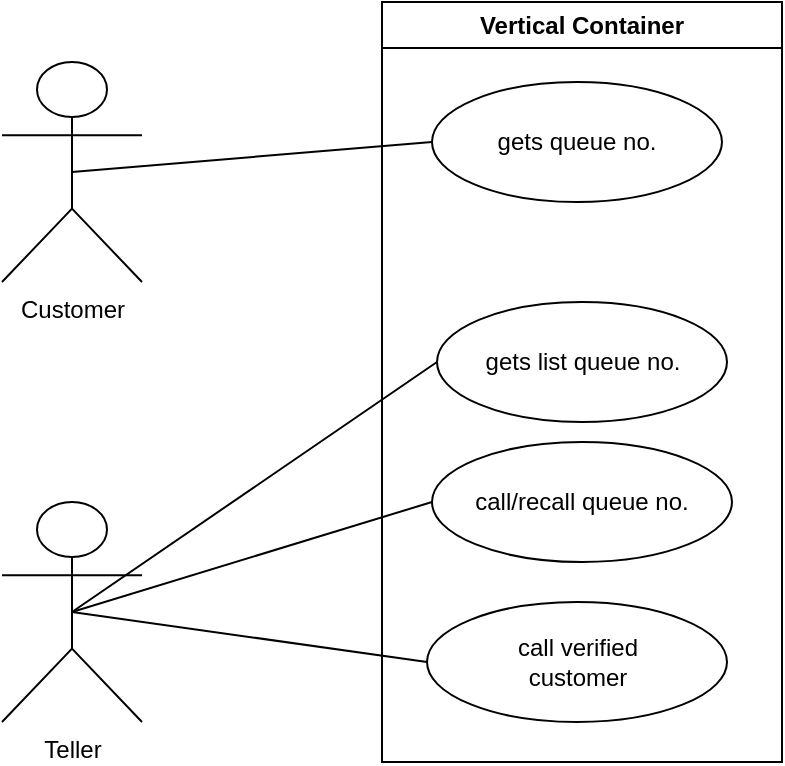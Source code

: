 <mxfile>
    <diagram id="OdcsVANO6rtuficn2RbM" name="Page-1">
        <mxGraphModel dx="797" dy="563" grid="1" gridSize="10" guides="1" tooltips="1" connect="1" arrows="1" fold="1" page="1" pageScale="1" pageWidth="850" pageHeight="1100" math="0" shadow="0">
            <root>
                <mxCell id="0"/>
                <mxCell id="1" parent="0"/>
                <mxCell id="2" value="Customer" style="shape=umlActor;verticalLabelPosition=bottom;verticalAlign=top;html=1;outlineConnect=0;" vertex="1" parent="1">
                    <mxGeometry x="100" y="80" width="70" height="110" as="geometry"/>
                </mxCell>
                <mxCell id="3" value="Teller" style="shape=umlActor;verticalLabelPosition=bottom;verticalAlign=top;html=1;outlineConnect=0;" vertex="1" parent="1">
                    <mxGeometry x="100" y="300" width="70" height="110" as="geometry"/>
                </mxCell>
                <mxCell id="4" value="Vertical Container" style="swimlane;whiteSpace=wrap;html=1;" vertex="1" parent="1">
                    <mxGeometry x="290" y="50" width="200" height="380" as="geometry"/>
                </mxCell>
                <mxCell id="5" value="gets queue no." style="ellipse;whiteSpace=wrap;html=1;" vertex="1" parent="4">
                    <mxGeometry x="25" y="40" width="145" height="60" as="geometry"/>
                </mxCell>
                <mxCell id="7" value="call/recall queue no." style="ellipse;whiteSpace=wrap;html=1;" vertex="1" parent="4">
                    <mxGeometry x="25" y="220" width="150" height="60" as="geometry"/>
                </mxCell>
                <mxCell id="8" value="call verified&lt;br&gt;customer" style="ellipse;whiteSpace=wrap;html=1;" vertex="1" parent="4">
                    <mxGeometry x="22.5" y="300" width="150" height="60" as="geometry"/>
                </mxCell>
                <mxCell id="9" value="gets list queue no." style="ellipse;whiteSpace=wrap;html=1;" vertex="1" parent="4">
                    <mxGeometry x="27.5" y="150" width="145" height="60" as="geometry"/>
                </mxCell>
                <mxCell id="13" value="" style="endArrow=none;html=1;entryX=0;entryY=0.5;entryDx=0;entryDy=0;exitX=0.5;exitY=0.5;exitDx=0;exitDy=0;exitPerimeter=0;" edge="1" parent="1" source="3" target="9">
                    <mxGeometry width="50" height="50" relative="1" as="geometry">
                        <mxPoint x="190" y="320" as="sourcePoint"/>
                        <mxPoint x="240" y="270" as="targetPoint"/>
                    </mxGeometry>
                </mxCell>
                <mxCell id="14" value="" style="endArrow=none;html=1;entryX=0;entryY=0.5;entryDx=0;entryDy=0;exitX=0.5;exitY=0.5;exitDx=0;exitDy=0;exitPerimeter=0;" edge="1" parent="1" source="3" target="8">
                    <mxGeometry width="50" height="50" relative="1" as="geometry">
                        <mxPoint x="145" y="365" as="sourcePoint"/>
                        <mxPoint x="327.5" y="240" as="targetPoint"/>
                    </mxGeometry>
                </mxCell>
                <mxCell id="15" value="" style="endArrow=none;html=1;entryX=0;entryY=0.5;entryDx=0;entryDy=0;exitX=0.5;exitY=0.5;exitDx=0;exitDy=0;exitPerimeter=0;" edge="1" parent="1" source="3" target="7">
                    <mxGeometry width="50" height="50" relative="1" as="geometry">
                        <mxPoint x="155" y="375" as="sourcePoint"/>
                        <mxPoint x="337.5" y="250" as="targetPoint"/>
                    </mxGeometry>
                </mxCell>
                <mxCell id="16" value="" style="endArrow=none;html=1;entryX=0;entryY=0.5;entryDx=0;entryDy=0;exitX=0.5;exitY=0.5;exitDx=0;exitDy=0;exitPerimeter=0;" edge="1" parent="1" source="2" target="5">
                    <mxGeometry width="50" height="50" relative="1" as="geometry">
                        <mxPoint x="140" y="205" as="sourcePoint"/>
                        <mxPoint x="322.5" y="80" as="targetPoint"/>
                    </mxGeometry>
                </mxCell>
            </root>
        </mxGraphModel>
    </diagram>
</mxfile>